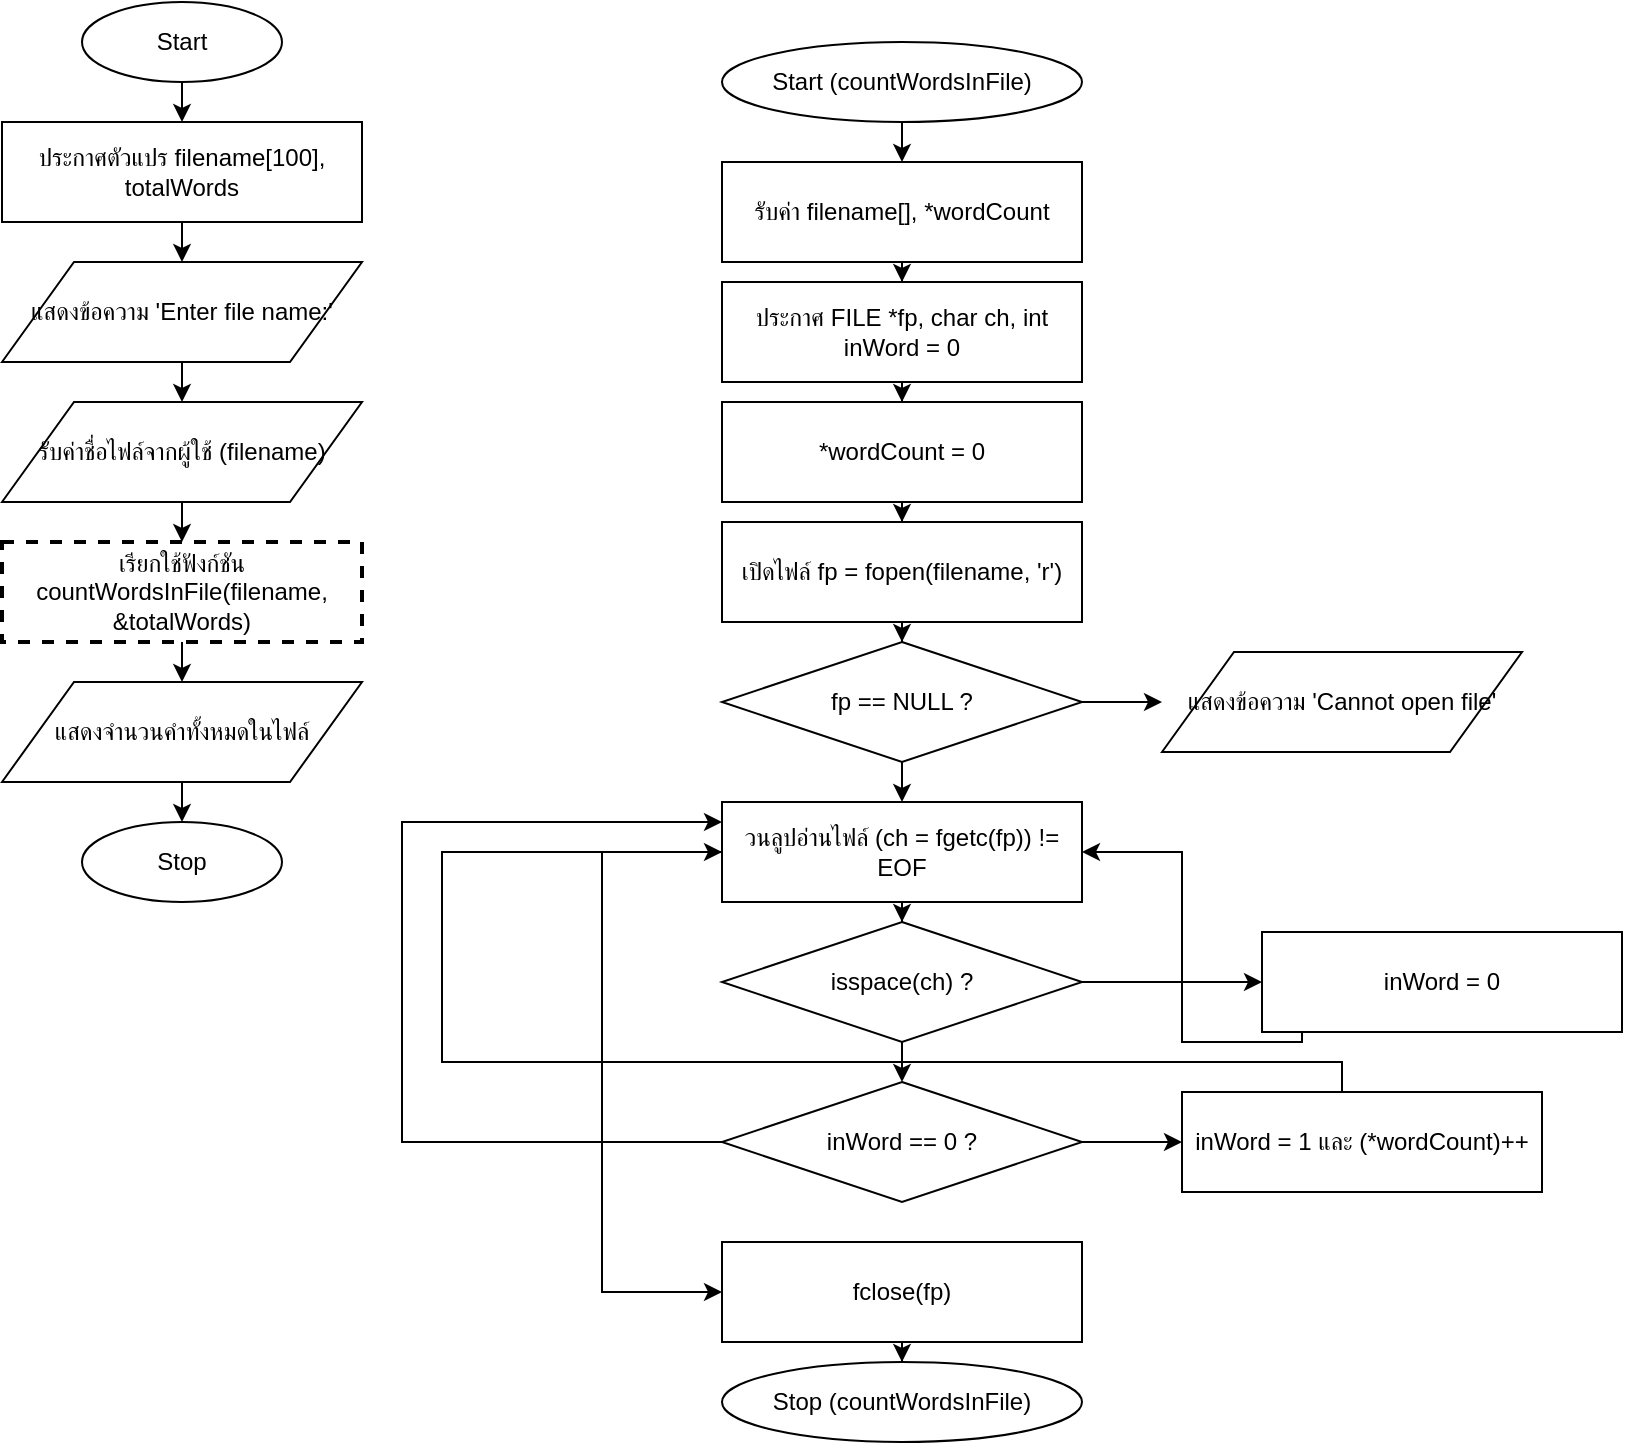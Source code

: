 <mxfile version="28.2.5" pages="2">
  <diagram name="Page-1" id="Qnb-MdqNoxR_H-0la0g4">
    <mxGraphModel dx="732" dy="301" grid="1" gridSize="10" guides="1" tooltips="1" connect="1" arrows="1" fold="1" page="1" pageScale="1" pageWidth="827" pageHeight="1169" math="0" shadow="0">
      <root>
        <mxCell id="0" />
        <mxCell id="1" parent="0" />
        <mxCell id="start" value="Start" style="ellipse;whiteSpace=wrap;html=1;" parent="1" vertex="1">
          <mxGeometry x="200" y="20" width="100" height="40" as="geometry" />
        </mxCell>
        <mxCell id="p1" value="ประกาศตัวแปร filename[100], totalWords" style="rounded=0;whiteSpace=wrap;html=1;" parent="1" vertex="1">
          <mxGeometry x="160" y="80" width="180" height="50" as="geometry" />
        </mxCell>
        <mxCell id="io1" value="แสดงข้อความ &#39;Enter file name:&#39;" style="shape=parallelogram;whiteSpace=wrap;html=1;" parent="1" vertex="1">
          <mxGeometry x="160" y="150" width="180" height="50" as="geometry" />
        </mxCell>
        <mxCell id="io2" value="รับค่าชื่อไฟล์จากผู้ใช้ (filename)" style="shape=parallelogram;whiteSpace=wrap;html=1;" parent="1" vertex="1">
          <mxGeometry x="160" y="220" width="180" height="50" as="geometry" />
        </mxCell>
        <mxCell id="f1" value="เรียกใช้ฟังก์ชัน countWordsInFile(filename, &amp;totalWords)" style="rounded=0;whiteSpace=wrap;html=1;strokeWidth=2;dashed=1;" parent="1" vertex="1">
          <mxGeometry x="160" y="290" width="180" height="50" as="geometry" />
        </mxCell>
        <mxCell id="io3" value="แสดงจำนวนคำทั้งหมดในไฟล์" style="shape=parallelogram;whiteSpace=wrap;html=1;" parent="1" vertex="1">
          <mxGeometry x="160" y="360" width="180" height="50" as="geometry" />
        </mxCell>
        <mxCell id="stop" value="Stop" style="ellipse;whiteSpace=wrap;html=1;" parent="1" vertex="1">
          <mxGeometry x="200" y="430" width="100" height="40" as="geometry" />
        </mxCell>
        <mxCell id="e1" style="edgeStyle=orthogonalEdgeStyle;rounded=0;" parent="1" source="start" target="p1" edge="1">
          <mxGeometry relative="1" as="geometry" />
        </mxCell>
        <mxCell id="e2" style="edgeStyle=orthogonalEdgeStyle;rounded=0;" parent="1" source="p1" target="io1" edge="1">
          <mxGeometry relative="1" as="geometry" />
        </mxCell>
        <mxCell id="e3" style="edgeStyle=orthogonalEdgeStyle;rounded=0;" parent="1" source="io1" target="io2" edge="1">
          <mxGeometry relative="1" as="geometry" />
        </mxCell>
        <mxCell id="e4" style="edgeStyle=orthogonalEdgeStyle;rounded=0;" parent="1" source="io2" target="f1" edge="1">
          <mxGeometry relative="1" as="geometry" />
        </mxCell>
        <mxCell id="e5" style="edgeStyle=orthogonalEdgeStyle;rounded=0;" parent="1" source="f1" target="io3" edge="1">
          <mxGeometry relative="1" as="geometry" />
        </mxCell>
        <mxCell id="e6" style="edgeStyle=orthogonalEdgeStyle;rounded=0;" parent="1" source="io3" target="stop" edge="1">
          <mxGeometry relative="1" as="geometry" />
        </mxCell>
        <mxCell id="fstart" value="Start (countWordsInFile)" style="ellipse;whiteSpace=wrap;html=1;" parent="1" vertex="1">
          <mxGeometry x="520" y="40" width="180" height="40" as="geometry" />
        </mxCell>
        <mxCell id="fp1" value="รับค่า filename[], *wordCount" style="rounded=0;whiteSpace=wrap;html=1;" parent="1" vertex="1">
          <mxGeometry x="520" y="100" width="180" height="50" as="geometry" />
        </mxCell>
        <mxCell id="fp2" value="ประกาศ FILE *fp, char ch, int inWord = 0" style="rounded=0;whiteSpace=wrap;html=1;" parent="1" vertex="1">
          <mxGeometry x="520" y="160" width="180" height="50" as="geometry" />
        </mxCell>
        <mxCell id="fp3" value="*wordCount = 0" style="rounded=0;whiteSpace=wrap;html=1;" parent="1" vertex="1">
          <mxGeometry x="520" y="220" width="180" height="50" as="geometry" />
        </mxCell>
        <mxCell id="fp4" value="เปิดไฟล์ fp = fopen(filename, &#39;r&#39;)" style="rounded=0;whiteSpace=wrap;html=1;" parent="1" vertex="1">
          <mxGeometry x="520" y="280" width="180" height="50" as="geometry" />
        </mxCell>
        <mxCell id="fc1" value="fp == NULL ?" style="rhombus;whiteSpace=wrap;html=1;" parent="1" vertex="1">
          <mxGeometry x="520" y="340" width="180" height="60" as="geometry" />
        </mxCell>
        <mxCell id="io4" value="แสดงข้อความ &#39;Cannot open file&#39;" style="shape=parallelogram;whiteSpace=wrap;html=1;" parent="1" vertex="1">
          <mxGeometry x="740" y="345" width="180" height="50" as="geometry" />
        </mxCell>
        <mxCell id="fp5" value="วนลูปอ่านไฟล์ (ch = fgetc(fp)) != EOF" style="rounded=0;whiteSpace=wrap;html=1;" parent="1" vertex="1">
          <mxGeometry x="520" y="420" width="180" height="50" as="geometry" />
        </mxCell>
        <mxCell id="fc2" value="isspace(ch) ?" style="rhombus;whiteSpace=wrap;html=1;" parent="1" vertex="1">
          <mxGeometry x="520" y="480" width="180" height="60" as="geometry" />
        </mxCell>
        <mxCell id="fp6" value="inWord = 0" style="rounded=0;whiteSpace=wrap;html=1;" parent="1" vertex="1">
          <mxGeometry x="790" y="485" width="180" height="50" as="geometry" />
        </mxCell>
        <mxCell id="fc3" value="inWord == 0 ?" style="rhombus;whiteSpace=wrap;html=1;" parent="1" vertex="1">
          <mxGeometry x="520" y="560" width="180" height="60" as="geometry" />
        </mxCell>
        <mxCell id="fp7" value="inWord = 1 และ (*wordCount)++" style="rounded=0;whiteSpace=wrap;html=1;" parent="1" vertex="1">
          <mxGeometry x="750" y="565" width="180" height="50" as="geometry" />
        </mxCell>
        <mxCell id="fp8" value="fclose(fp)" style="rounded=0;whiteSpace=wrap;html=1;" parent="1" vertex="1">
          <mxGeometry x="520" y="640" width="180" height="50" as="geometry" />
        </mxCell>
        <mxCell id="fstop" value="Stop (countWordsInFile)" style="ellipse;whiteSpace=wrap;html=1;" parent="1" vertex="1">
          <mxGeometry x="520" y="700" width="180" height="40" as="geometry" />
        </mxCell>
        <mxCell id="fe1" style="edgeStyle=orthogonalEdgeStyle;rounded=0;" parent="1" source="fstart" target="fp1" edge="1">
          <mxGeometry relative="1" as="geometry" />
        </mxCell>
        <mxCell id="fe2" style="edgeStyle=orthogonalEdgeStyle;rounded=0;" parent="1" source="fp1" target="fp2" edge="1">
          <mxGeometry relative="1" as="geometry" />
        </mxCell>
        <mxCell id="fe3" style="edgeStyle=orthogonalEdgeStyle;rounded=0;" parent="1" source="fp2" target="fp3" edge="1">
          <mxGeometry relative="1" as="geometry" />
        </mxCell>
        <mxCell id="fe4" style="edgeStyle=orthogonalEdgeStyle;rounded=0;" parent="1" source="fp3" target="fp4" edge="1">
          <mxGeometry relative="1" as="geometry" />
        </mxCell>
        <mxCell id="fe5" style="edgeStyle=orthogonalEdgeStyle;rounded=0;" parent="1" source="fp4" target="fc1" edge="1">
          <mxGeometry relative="1" as="geometry" />
        </mxCell>
        <mxCell id="fe6" style="edgeStyle=orthogonalEdgeStyle;rounded=0;" parent="1" source="fc1" target="io4" edge="1">
          <mxGeometry relative="1" as="geometry" />
        </mxCell>
        <mxCell id="fe7" style="edgeStyle=orthogonalEdgeStyle;rounded=0;" parent="1" source="fc1" target="fp5" edge="1">
          <mxGeometry relative="1" as="geometry" />
        </mxCell>
        <mxCell id="fe8" style="edgeStyle=orthogonalEdgeStyle;rounded=0;" parent="1" source="fp5" target="fc2" edge="1">
          <mxGeometry relative="1" as="geometry" />
        </mxCell>
        <mxCell id="fe9" style="edgeStyle=orthogonalEdgeStyle;rounded=0;" parent="1" source="fc2" target="fp6" edge="1">
          <mxGeometry relative="1" as="geometry" />
        </mxCell>
        <mxCell id="fe10" style="edgeStyle=orthogonalEdgeStyle;rounded=0;" parent="1" source="fc2" target="fc3" edge="1">
          <mxGeometry relative="1" as="geometry" />
        </mxCell>
        <mxCell id="fe11" style="edgeStyle=orthogonalEdgeStyle;rounded=0;" parent="1" source="fc3" target="fp7" edge="1">
          <mxGeometry relative="1" as="geometry" />
        </mxCell>
        <mxCell id="fe12" style="edgeStyle=orthogonalEdgeStyle;rounded=0;" parent="1" source="fc3" target="fp5" edge="1">
          <mxGeometry relative="1" as="geometry">
            <Array as="points">
              <mxPoint x="360" y="590" />
              <mxPoint x="360" y="430" />
            </Array>
          </mxGeometry>
        </mxCell>
        <mxCell id="fe13" style="edgeStyle=orthogonalEdgeStyle;rounded=0;" parent="1" source="fp6" target="fp5" edge="1">
          <mxGeometry relative="1" as="geometry">
            <Array as="points">
              <mxPoint x="810" y="540" />
              <mxPoint x="750" y="540" />
              <mxPoint x="750" y="445" />
            </Array>
          </mxGeometry>
        </mxCell>
        <mxCell id="fe14" style="edgeStyle=orthogonalEdgeStyle;rounded=0;" parent="1" source="fp7" target="fp5" edge="1">
          <mxGeometry relative="1" as="geometry">
            <Array as="points">
              <mxPoint x="830" y="550" />
              <mxPoint x="380" y="550" />
              <mxPoint x="380" y="445" />
            </Array>
          </mxGeometry>
        </mxCell>
        <mxCell id="fe15" style="edgeStyle=orthogonalEdgeStyle;rounded=0;" parent="1" source="fp5" target="fp8" edge="1">
          <mxGeometry relative="1" as="geometry">
            <Array as="points">
              <mxPoint x="460" y="445" />
              <mxPoint x="460" y="665" />
            </Array>
          </mxGeometry>
        </mxCell>
        <mxCell id="fe16" style="edgeStyle=orthogonalEdgeStyle;rounded=0;" parent="1" source="fp8" target="fstop" edge="1">
          <mxGeometry relative="1" as="geometry" />
        </mxCell>
      </root>
    </mxGraphModel>
  </diagram>
  <diagram id="q-CIciFuJYpiS8QPMkeO" name="Page-2">
    <mxGraphModel dx="1042" dy="527" grid="1" gridSize="10" guides="1" tooltips="1" connect="1" arrows="1" fold="1" page="1" pageScale="1" pageWidth="827" pageHeight="1169" math="0" shadow="0">
      <root>
        <mxCell id="0" />
        <mxCell id="1" parent="0" />
      </root>
    </mxGraphModel>
  </diagram>
</mxfile>
